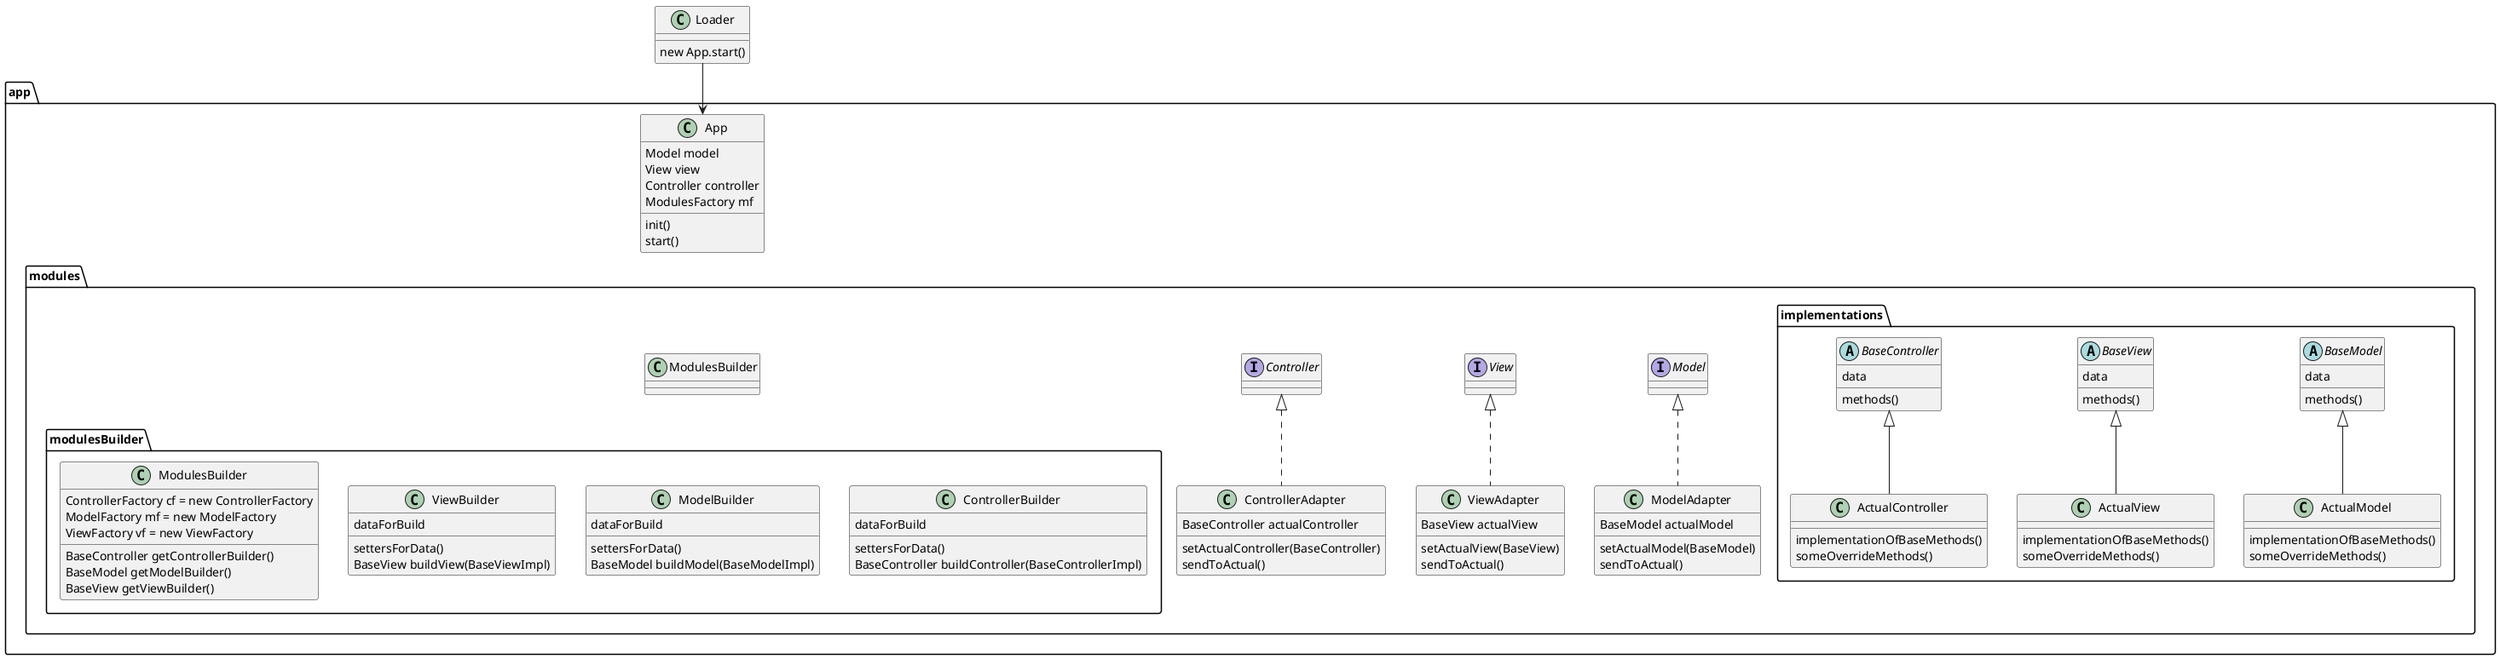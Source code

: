 @startuml

class Loader {
    new App.start()
}



package app {

Loader -down->App

    class App{
        Model model
        View view
        Controller controller
        ModulesFactory mf
        init()
        start()
    }

    package modules {

        interface Model
        interface View
        interface Controller

        App -[hidden]-> ModulesBuilder

        class ModelAdapter implements Model {
                BaseModel actualModel
                setActualModel(BaseModel)
                sendToActual()
            }

            class ViewAdapter implements View {
                BaseView actualView
                setActualView(BaseView)
                sendToActual()
            }

            class ControllerAdapter implements Controller {
                BaseController actualController
                setActualController(BaseController)
                sendToActual()
            }

            package modulesBuilder {
            ModulesBuilder -[hidden]- ControllerBuilder
            ModulesBuilder -[hidden]- ModelBuilder
            ModulesBuilder -[hidden]- ViewBuilder
                class ModulesBuilder {
                    ControllerFactory cf = new ControllerFactory
                    ModelFactory mf = new ModelFactory
                    ViewFactory vf = new ViewFactory

                    BaseController getControllerBuilder()
                    BaseModel getModelBuilder()
                    BaseView getViewBuilder()
                }

                class ControllerBuilder {

                    dataForBuild
                    settersForData()
                    BaseController buildController(BaseControllerImpl)
                }

                class ViewBuilder {
                    dataForBuild
                    settersForData()
                    BaseView buildView(BaseViewImpl)
                }

                class ModelBuilder {
                    dataForBuild
                    settersForData()
                    BaseModel buildModel(BaseModelImpl)
                }
            }

            package implementations{
                abstract class BaseModel{
                                data
                                methods()
                            }

                class ActualModel extends BaseModel {
                    implementationOfBaseMethods()
                    someOverrideMethods()
                     }

                abstract class BaseView {
                    data
                    methods()
                }

                class ActualView extends BaseView {
                    implementationOfBaseMethods()
                    someOverrideMethods()
                }

                abstract class BaseController {
                    data
                    methods()
                }

                class ActualController extends BaseController {
                    implementationOfBaseMethods()
                    someOverrideMethods()
                }
            }


    }
}




@enduml